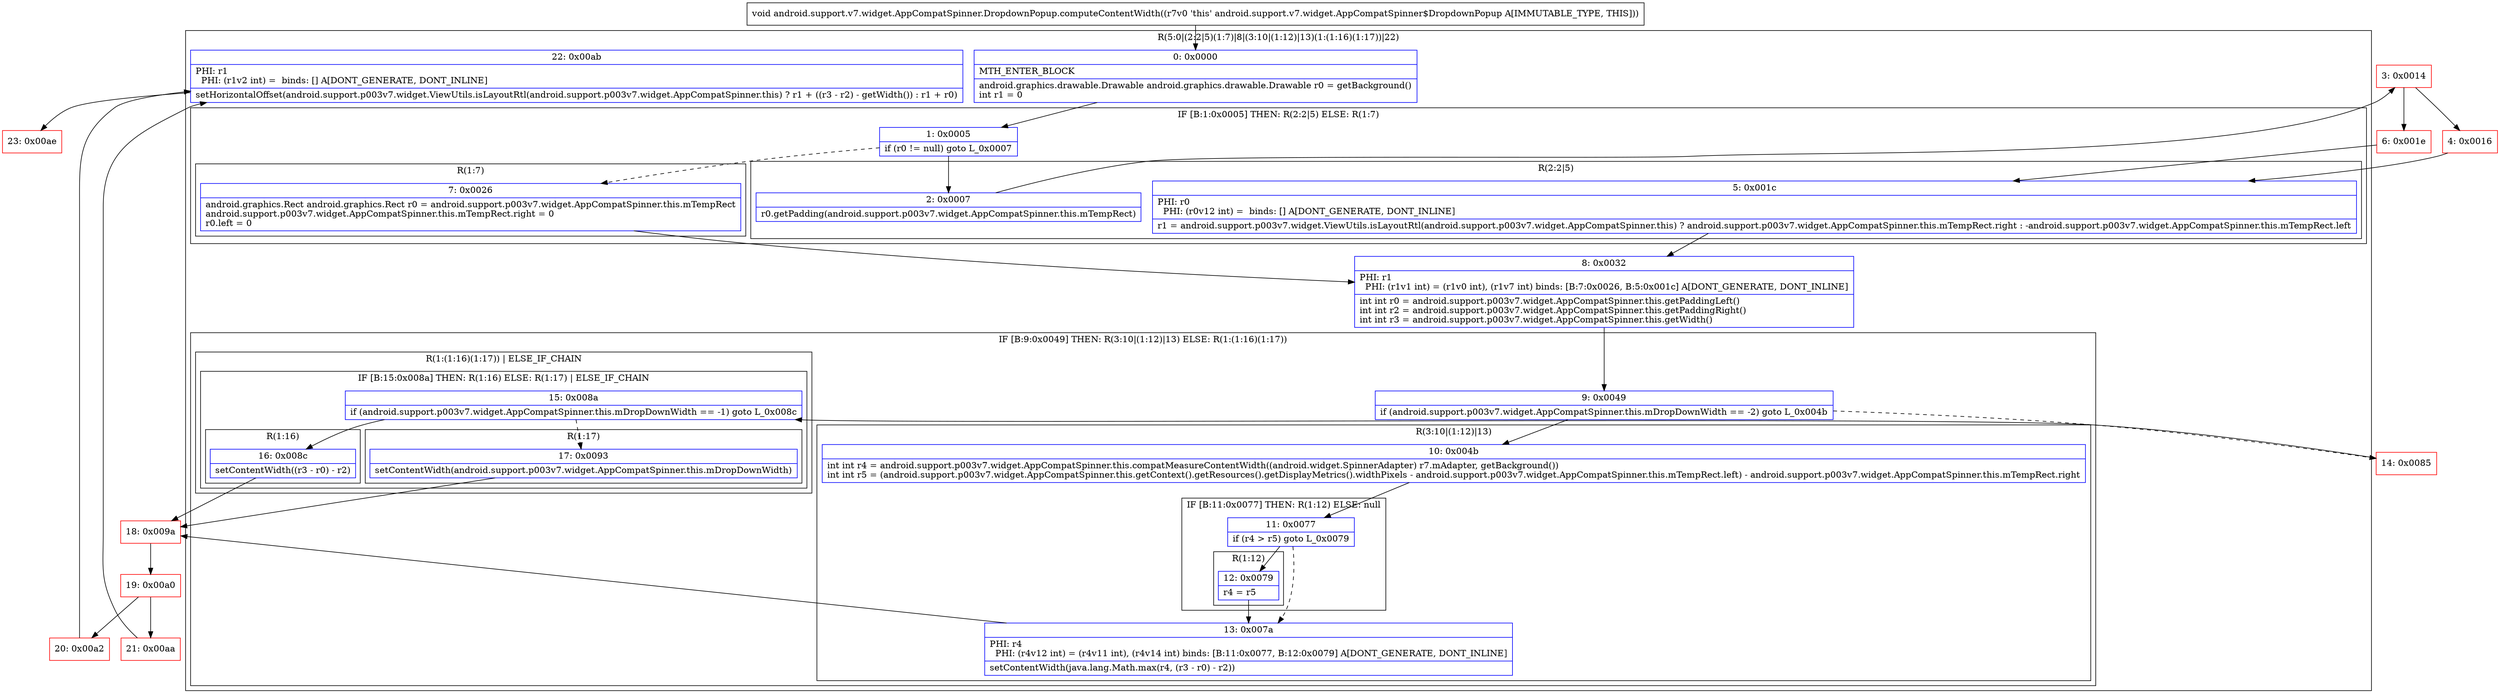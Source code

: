 digraph "CFG forandroid.support.v7.widget.AppCompatSpinner.DropdownPopup.computeContentWidth()V" {
subgraph cluster_Region_144738243 {
label = "R(5:0|(2:2|5)(1:7)|8|(3:10|(1:12)|13)(1:(1:16)(1:17))|22)";
node [shape=record,color=blue];
Node_0 [shape=record,label="{0\:\ 0x0000|MTH_ENTER_BLOCK\l|android.graphics.drawable.Drawable android.graphics.drawable.Drawable r0 = getBackground()\lint r1 = 0\l}"];
subgraph cluster_IfRegion_137146691 {
label = "IF [B:1:0x0005] THEN: R(2:2|5) ELSE: R(1:7)";
node [shape=record,color=blue];
Node_1 [shape=record,label="{1\:\ 0x0005|if (r0 != null) goto L_0x0007\l}"];
subgraph cluster_Region_617179375 {
label = "R(2:2|5)";
node [shape=record,color=blue];
Node_2 [shape=record,label="{2\:\ 0x0007|r0.getPadding(android.support.p003v7.widget.AppCompatSpinner.this.mTempRect)\l}"];
Node_5 [shape=record,label="{5\:\ 0x001c|PHI: r0 \l  PHI: (r0v12 int) =  binds: [] A[DONT_GENERATE, DONT_INLINE]\l|r1 = android.support.p003v7.widget.ViewUtils.isLayoutRtl(android.support.p003v7.widget.AppCompatSpinner.this) ? android.support.p003v7.widget.AppCompatSpinner.this.mTempRect.right : \-android.support.p003v7.widget.AppCompatSpinner.this.mTempRect.left\l}"];
}
subgraph cluster_Region_864540275 {
label = "R(1:7)";
node [shape=record,color=blue];
Node_7 [shape=record,label="{7\:\ 0x0026|android.graphics.Rect android.graphics.Rect r0 = android.support.p003v7.widget.AppCompatSpinner.this.mTempRect\landroid.support.p003v7.widget.AppCompatSpinner.this.mTempRect.right = 0\lr0.left = 0\l}"];
}
}
Node_8 [shape=record,label="{8\:\ 0x0032|PHI: r1 \l  PHI: (r1v1 int) = (r1v0 int), (r1v7 int) binds: [B:7:0x0026, B:5:0x001c] A[DONT_GENERATE, DONT_INLINE]\l|int int r0 = android.support.p003v7.widget.AppCompatSpinner.this.getPaddingLeft()\lint int r2 = android.support.p003v7.widget.AppCompatSpinner.this.getPaddingRight()\lint int r3 = android.support.p003v7.widget.AppCompatSpinner.this.getWidth()\l}"];
subgraph cluster_IfRegion_597142985 {
label = "IF [B:9:0x0049] THEN: R(3:10|(1:12)|13) ELSE: R(1:(1:16)(1:17))";
node [shape=record,color=blue];
Node_9 [shape=record,label="{9\:\ 0x0049|if (android.support.p003v7.widget.AppCompatSpinner.this.mDropDownWidth == \-2) goto L_0x004b\l}"];
subgraph cluster_Region_1742187709 {
label = "R(3:10|(1:12)|13)";
node [shape=record,color=blue];
Node_10 [shape=record,label="{10\:\ 0x004b|int int r4 = android.support.p003v7.widget.AppCompatSpinner.this.compatMeasureContentWidth((android.widget.SpinnerAdapter) r7.mAdapter, getBackground())\lint int r5 = (android.support.p003v7.widget.AppCompatSpinner.this.getContext().getResources().getDisplayMetrics().widthPixels \- android.support.p003v7.widget.AppCompatSpinner.this.mTempRect.left) \- android.support.p003v7.widget.AppCompatSpinner.this.mTempRect.right\l}"];
subgraph cluster_IfRegion_1777286583 {
label = "IF [B:11:0x0077] THEN: R(1:12) ELSE: null";
node [shape=record,color=blue];
Node_11 [shape=record,label="{11\:\ 0x0077|if (r4 \> r5) goto L_0x0079\l}"];
subgraph cluster_Region_110011289 {
label = "R(1:12)";
node [shape=record,color=blue];
Node_12 [shape=record,label="{12\:\ 0x0079|r4 = r5\l}"];
}
}
Node_13 [shape=record,label="{13\:\ 0x007a|PHI: r4 \l  PHI: (r4v12 int) = (r4v11 int), (r4v14 int) binds: [B:11:0x0077, B:12:0x0079] A[DONT_GENERATE, DONT_INLINE]\l|setContentWidth(java.lang.Math.max(r4, (r3 \- r0) \- r2))\l}"];
}
subgraph cluster_Region_1962041681 {
label = "R(1:(1:16)(1:17)) | ELSE_IF_CHAIN\l";
node [shape=record,color=blue];
subgraph cluster_IfRegion_1654929052 {
label = "IF [B:15:0x008a] THEN: R(1:16) ELSE: R(1:17) | ELSE_IF_CHAIN\l";
node [shape=record,color=blue];
Node_15 [shape=record,label="{15\:\ 0x008a|if (android.support.p003v7.widget.AppCompatSpinner.this.mDropDownWidth == \-1) goto L_0x008c\l}"];
subgraph cluster_Region_1799725339 {
label = "R(1:16)";
node [shape=record,color=blue];
Node_16 [shape=record,label="{16\:\ 0x008c|setContentWidth((r3 \- r0) \- r2)\l}"];
}
subgraph cluster_Region_1112620140 {
label = "R(1:17)";
node [shape=record,color=blue];
Node_17 [shape=record,label="{17\:\ 0x0093|setContentWidth(android.support.p003v7.widget.AppCompatSpinner.this.mDropDownWidth)\l}"];
}
}
}
}
Node_22 [shape=record,label="{22\:\ 0x00ab|PHI: r1 \l  PHI: (r1v2 int) =  binds: [] A[DONT_GENERATE, DONT_INLINE]\l|setHorizontalOffset(android.support.p003v7.widget.ViewUtils.isLayoutRtl(android.support.p003v7.widget.AppCompatSpinner.this) ? r1 + ((r3 \- r2) \- getWidth()) : r1 + r0)\l}"];
}
Node_3 [shape=record,color=red,label="{3\:\ 0x0014}"];
Node_4 [shape=record,color=red,label="{4\:\ 0x0016}"];
Node_6 [shape=record,color=red,label="{6\:\ 0x001e}"];
Node_14 [shape=record,color=red,label="{14\:\ 0x0085}"];
Node_18 [shape=record,color=red,label="{18\:\ 0x009a}"];
Node_19 [shape=record,color=red,label="{19\:\ 0x00a0}"];
Node_20 [shape=record,color=red,label="{20\:\ 0x00a2}"];
Node_21 [shape=record,color=red,label="{21\:\ 0x00aa}"];
Node_23 [shape=record,color=red,label="{23\:\ 0x00ae}"];
MethodNode[shape=record,label="{void android.support.v7.widget.AppCompatSpinner.DropdownPopup.computeContentWidth((r7v0 'this' android.support.v7.widget.AppCompatSpinner$DropdownPopup A[IMMUTABLE_TYPE, THIS])) }"];
MethodNode -> Node_0;
Node_0 -> Node_1;
Node_1 -> Node_2;
Node_1 -> Node_7[style=dashed];
Node_2 -> Node_3;
Node_5 -> Node_8;
Node_7 -> Node_8;
Node_8 -> Node_9;
Node_9 -> Node_10;
Node_9 -> Node_14[style=dashed];
Node_10 -> Node_11;
Node_11 -> Node_12;
Node_11 -> Node_13[style=dashed];
Node_12 -> Node_13;
Node_13 -> Node_18;
Node_15 -> Node_16;
Node_15 -> Node_17[style=dashed];
Node_16 -> Node_18;
Node_17 -> Node_18;
Node_22 -> Node_23;
Node_3 -> Node_4;
Node_3 -> Node_6;
Node_4 -> Node_5;
Node_6 -> Node_5;
Node_14 -> Node_15;
Node_18 -> Node_19;
Node_19 -> Node_20;
Node_19 -> Node_21;
Node_20 -> Node_22;
Node_21 -> Node_22;
}

